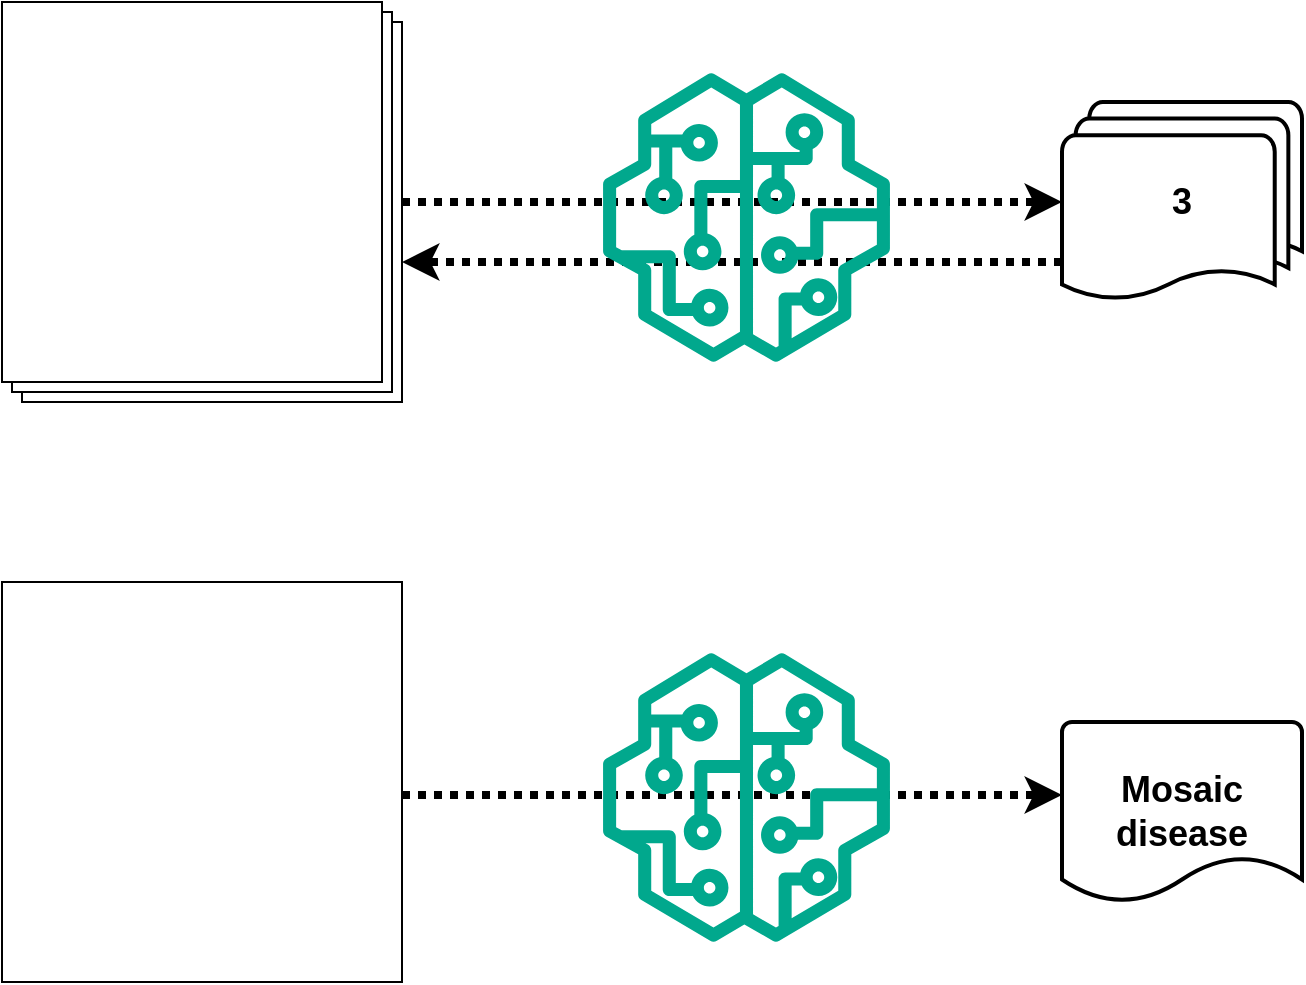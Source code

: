 <mxfile version="24.2.3" type="device">
  <diagram name="Page-1" id="62b3GBdaToFKQ6zIL2m7">
    <mxGraphModel dx="1007" dy="628" grid="1" gridSize="10" guides="1" tooltips="1" connect="1" arrows="1" fold="1" page="1" pageScale="1" pageWidth="850" pageHeight="1100" math="0" shadow="0">
      <root>
        <mxCell id="0" />
        <mxCell id="1" parent="0" />
        <mxCell id="rnUW_8ozSyxM5U5panT7-1" value="" style="verticalLabelPosition=bottom;verticalAlign=top;html=1;shape=mxgraph.basic.layered_rect;dx=10;outlineConnect=0;whiteSpace=wrap;" vertex="1" parent="1">
          <mxGeometry x="110" y="110" width="200" height="200" as="geometry" />
        </mxCell>
        <mxCell id="rnUW_8ozSyxM5U5panT7-3" value="&lt;font style=&quot;font-size: 18px;&quot;&gt;&lt;b&gt;&lt;font style=&quot;font-size: 18px;&quot;&gt;3&lt;/font&gt;&lt;/b&gt;&lt;/font&gt;" style="strokeWidth=2;html=1;shape=mxgraph.flowchart.multi-document;whiteSpace=wrap;" vertex="1" parent="1">
          <mxGeometry x="640" y="160" width="120" height="100" as="geometry" />
        </mxCell>
        <mxCell id="rnUW_8ozSyxM5U5panT7-4" value="" style="whiteSpace=wrap;html=1;aspect=fixed;" vertex="1" parent="1">
          <mxGeometry x="110" y="400" width="200" height="200" as="geometry" />
        </mxCell>
        <mxCell id="rnUW_8ozSyxM5U5panT7-7" value="&lt;font style=&quot;font-size: 18px;&quot;&gt;&lt;b&gt;Mosaic disease&lt;/b&gt;&lt;/font&gt;" style="strokeWidth=2;html=1;shape=mxgraph.flowchart.document2;whiteSpace=wrap;size=0.25;" vertex="1" parent="1">
          <mxGeometry x="640" y="470" width="120" height="90" as="geometry" />
        </mxCell>
        <mxCell id="rnUW_8ozSyxM5U5panT7-8" value="" style="endArrow=classic;html=1;rounded=0;entryX=0;entryY=0.5;entryDx=0;entryDy=0;entryPerimeter=0;strokeWidth=4;dashed=1;dashPattern=1 1;" edge="1" parent="1" source="rnUW_8ozSyxM5U5panT7-1" target="rnUW_8ozSyxM5U5panT7-3">
          <mxGeometry width="50" height="50" relative="1" as="geometry">
            <mxPoint x="400" y="420" as="sourcePoint" />
            <mxPoint x="450" y="370" as="targetPoint" />
          </mxGeometry>
        </mxCell>
        <mxCell id="rnUW_8ozSyxM5U5panT7-9" value="" style="endArrow=classic;html=1;rounded=0;strokeWidth=4;dashed=1;dashPattern=1 1;" edge="1" parent="1">
          <mxGeometry width="50" height="50" relative="1" as="geometry">
            <mxPoint x="640" y="240" as="sourcePoint" />
            <mxPoint x="310" y="240" as="targetPoint" />
          </mxGeometry>
        </mxCell>
        <mxCell id="rnUW_8ozSyxM5U5panT7-10" value="" style="endArrow=classic;html=1;rounded=0;entryX=0;entryY=0.5;entryDx=0;entryDy=0;entryPerimeter=0;strokeWidth=4;dashed=1;dashPattern=1 1;" edge="1" parent="1">
          <mxGeometry width="50" height="50" relative="1" as="geometry">
            <mxPoint x="310" y="506.5" as="sourcePoint" />
            <mxPoint x="640" y="506.5" as="targetPoint" />
          </mxGeometry>
        </mxCell>
        <mxCell id="rnUW_8ozSyxM5U5panT7-2" value="" style="sketch=0;outlineConnect=0;fontColor=#232F3E;gradientColor=none;fillColor=#01A88D;strokeColor=none;dashed=0;verticalLabelPosition=bottom;verticalAlign=top;align=center;html=1;fontSize=12;fontStyle=0;aspect=fixed;pointerEvents=1;shape=mxgraph.aws4.sagemaker_model;" vertex="1" parent="1">
          <mxGeometry x="410" y="145.5" width="144.5" height="144.5" as="geometry" />
        </mxCell>
        <mxCell id="rnUW_8ozSyxM5U5panT7-5" value="" style="sketch=0;outlineConnect=0;fontColor=#232F3E;gradientColor=none;fillColor=#01A88D;strokeColor=none;dashed=0;verticalLabelPosition=bottom;verticalAlign=top;align=center;html=1;fontSize=12;fontStyle=0;aspect=fixed;pointerEvents=1;shape=mxgraph.aws4.sagemaker_model;" vertex="1" parent="1">
          <mxGeometry x="410" y="435.5" width="144.5" height="144.5" as="geometry" />
        </mxCell>
        <mxCell id="rnUW_8ozSyxM5U5panT7-12" value="" style="shape=image;html=1;verticalAlign=top;verticalLabelPosition=bottom;labelBackgroundColor=#ffffff;imageAspect=0;aspect=fixed;image=https://cdn1.iconfinder.com/data/icons/unicons-line-vol-3/24/docker-128.png" vertex="1" parent="1">
          <mxGeometry x="440" y="390" width="98" height="98" as="geometry" />
        </mxCell>
      </root>
    </mxGraphModel>
  </diagram>
</mxfile>

